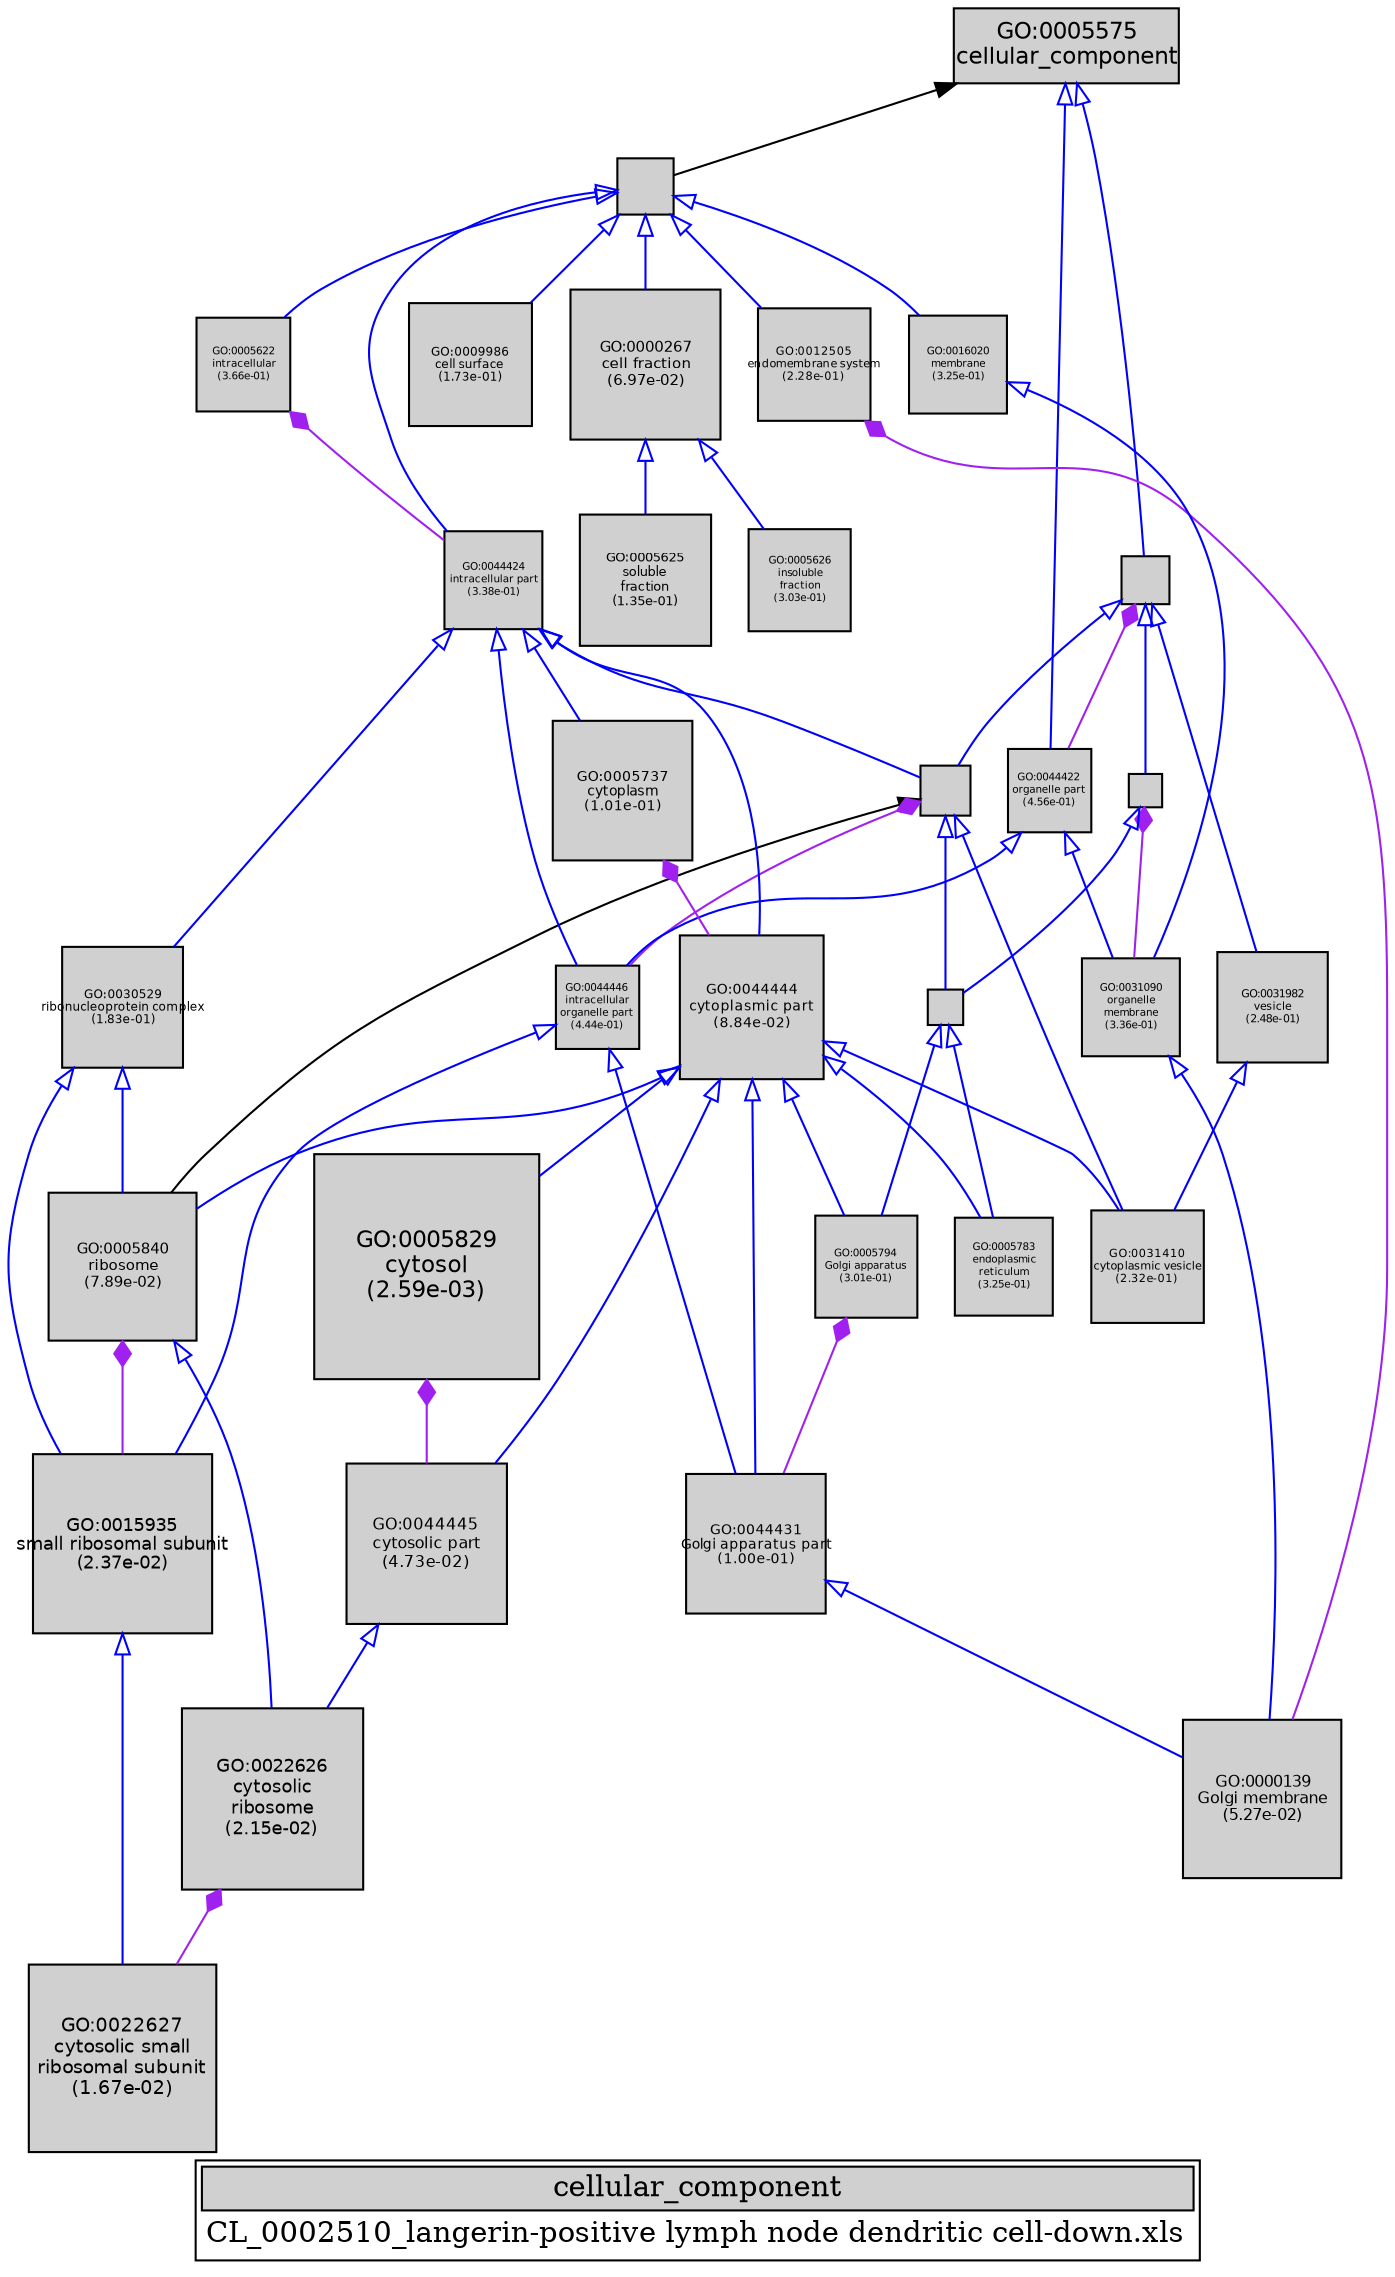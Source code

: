 digraph "cellular_component" {
graph [ bgcolor = "#FFFFFF", label = <<TABLE COLOR="black" BGCOLOR="white"><TR><TD COLSPAN="2" BGCOLOR="#D0D0D0"><FONT COLOR="black">cellular_component</FONT></TD></TR><TR><TD BORDER="0">CL_0002510_langerin-positive lymph node dendritic cell-down.xls</TD></TR></TABLE>> ];
node [ fontname = "Helvetica" ];

subgraph "nodes" {

node [ style = "filled", fixedsize = "true", width = 1, shape = "box", fontsize = 9, fillcolor = "#D0D0D0", fontcolor = "black", color = "black" ];

"GO:0022626" [ URL = "#GO:0022626", label = <<TABLE BORDER="0"><TR><TD>GO:0022626<BR/>cytosolic<BR/>ribosome<BR/>(2.15e-02)</TD></TR></TABLE>>, width = 1.20564740691, shape = "box", fontsize = 8.68066132976, height = 1.20564740691 ];
"GO:0005794" [ URL = "#GO:0005794", label = <<TABLE BORDER="0"><TR><TD>GO:0005794<BR/>Golgi apparatus<BR/>(3.01e-01)</TD></TR></TABLE>>, width = 0.679002958483, shape = "box", fontsize = 5.0, height = 0.679002958483 ];
"GO:0044444" [ URL = "#GO:0044444", label = <<TABLE BORDER="0"><TR><TD>GO:0044444<BR/>cytoplasmic part<BR/>(8.84e-02)</TD></TR></TABLE>>, width = 0.960331364219, shape = "box", fontsize = 6.91438582238, height = 0.960331364219 ];
"GO:0005840" [ URL = "#GO:0005840", label = <<TABLE BORDER="0"><TR><TD>GO:0005840<BR/>ribosome<BR/>(7.89e-02)</TD></TR></TABLE>>, width = 0.982384980637, shape = "box", fontsize = 7.07317186059, height = 0.982384980637 ];
"GO:0030529" [ URL = "#GO:0030529", label = <<TABLE BORDER="0"><TR><TD>GO:0030529<BR/>ribonucleoprotein complex<BR/>(1.83e-01)</TD></TR></TABLE>>, width = 0.805757574089, shape = "box", fontsize = 5.80145453344, height = 0.805757574089 ];
"GO:0005829" [ URL = "#GO:0005829", label = <<TABLE BORDER="0"><TR><TD>GO:0005829<BR/>cytosol<BR/>(2.59e-03)</TD></TR></TABLE>>, width = 1.5, shape = "box", fontsize = 10.8, height = 1.5 ];
"GO:0005625" [ URL = "#GO:0005625", label = <<TABLE BORDER="0"><TR><TD>GO:0005625<BR/>soluble<BR/>fraction<BR/>(1.35e-01)</TD></TR></TABLE>>, width = 0.873395263568, shape = "box", fontsize = 6.28844589769, height = 0.873395263568 ];
"GO:0043227" [ URL = "#GO:0043227", label = "", width = 0.228965097077, shape = "box", height = 0.228965097077 ];
"GO:0005575" [ URL = "#GO:0005575", label = <<TABLE BORDER="0"><TR><TD>GO:0005575<BR/>cellular_component</TD></TR></TABLE>>, width = 1.5, shape = "box", fontsize = 10.8 ];
"GO:0043229" [ URL = "#GO:0043229", label = "", width = 0.326494001393, shape = "box", height = 0.326494001393 ];
"GO:0044424" [ URL = "#GO:0044424", label = <<TABLE BORDER="0"><TR><TD>GO:0044424<BR/>intracellular part<BR/>(3.38e-01)</TD></TR></TABLE>>, width = 0.646646501114, shape = "box", fontsize = 5.0, height = 0.646646501114 ];
"GO:0031410" [ URL = "#GO:0031410", label = <<TABLE BORDER="0"><TR><TD>GO:0031410<BR/>cytoplasmic vesicle<BR/>(2.32e-01)</TD></TR></TABLE>>, width = 0.748227805061, shape = "box", fontsize = 5.38724019644, height = 0.748227805061 ];
"GO:0044446" [ URL = "#GO:0044446", label = <<TABLE BORDER="0"><TR><TD>GO:0044446<BR/>intracellular<BR/>organelle part<BR/>(4.44e-01)</TD></TR></TABLE>>, width = 0.561626257869, shape = "box", fontsize = 5.0, height = 0.561626257869 ];
"GO:0044431" [ URL = "#GO:0044431", label = <<TABLE BORDER="0"><TR><TD>GO:0044431<BR/>Golgi apparatus part<BR/>(1.00e-01)</TD></TR></TABLE>>, width = 0.935882651314, shape = "box", fontsize = 6.73835508946, height = 0.935882651314 ];
"GO:0000267" [ URL = "#GO:0000267", label = <<TABLE BORDER="0"><TR><TD>GO:0000267<BR/>cell fraction<BR/>(6.97e-02)</TD></TR></TABLE>>, width = 1.00572600289, shape = "box", fontsize = 7.2412272208, height = 1.00572600289 ];
"GO:0000139" [ URL = "#GO:0000139", label = <<TABLE BORDER="0"><TR><TD>GO:0000139<BR/>Golgi membrane<BR/>(5.27e-02)</TD></TR></TABLE>>, width = 1.0567304475, shape = "box", fontsize = 7.608459222, height = 1.0567304475 ];
"GO:0044464" [ URL = "#GO:0044464", label = "", width = 0.379003735997, shape = "box", height = 0.379003735997 ];
"GO:0031090" [ URL = "#GO:0031090", label = <<TABLE BORDER="0"><TR><TD>GO:0031090<BR/>organelle<BR/>membrane<BR/>(3.36e-01)</TD></TR></TABLE>>, width = 0.647815727503, shape = "box", fontsize = 5.0, height = 0.647815727503 ];
"GO:0012505" [ URL = "#GO:0012505", label = <<TABLE BORDER="0"><TR><TD>GO:0012505<BR/>endomembrane system<BR/>(2.28e-01)</TD></TR></TABLE>>, width = 0.752496866607, shape = "box", fontsize = 5.41797743957, height = 0.752496866607 ];
"GO:0022627" [ URL = "#GO:0022627", label = <<TABLE BORDER="0"><TR><TD>GO:0022627<BR/>cytosolic small<BR/>ribosomal subunit<BR/>(1.67e-02)</TD></TR></TABLE>>, width = 1.24428737063, shape = "box", fontsize = 8.95886906856, height = 1.24428737063 ];
"GO:0044422" [ URL = "#GO:0044422", label = <<TABLE BORDER="0"><TR><TD>GO:0044422<BR/>organelle part<BR/>(4.56e-01)</TD></TR></TABLE>>, width = 0.552776759646, shape = "box", fontsize = 5.0, height = 0.552776759646 ];
"GO:0031982" [ URL = "#GO:0031982", label = <<TABLE BORDER="0"><TR><TD>GO:0031982<BR/>vesicle<BR/>(2.48e-01)</TD></TR></TABLE>>, width = 0.730864345226, shape = "box", fontsize = 5.26222328562, height = 0.730864345226 ];
"GO:0005622" [ URL = "#GO:0005622", label = <<TABLE BORDER="0"><TR><TD>GO:0005622<BR/>intracellular<BR/>(3.66e-01)</TD></TR></TABLE>>, width = 0.623174197841, shape = "box", fontsize = 5.0, height = 0.623174197841 ];
"GO:0044445" [ URL = "#GO:0044445", label = <<TABLE BORDER="0"><TR><TD>GO:0044445<BR/>cytosolic part<BR/>(4.73e-02)</TD></TR></TABLE>>, width = 1.07571547253, shape = "box", fontsize = 7.74515140223, height = 1.07571547253 ];
"GO:0016020" [ URL = "#GO:0016020", label = <<TABLE BORDER="0"><TR><TD>GO:0016020<BR/>membrane<BR/>(3.25e-01)</TD></TR></TABLE>>, width = 0.65801975408, shape = "box", fontsize = 5.0, height = 0.65801975408 ];
"GO:0043226" [ URL = "#GO:0043226", label = "", width = 0.324611411519, shape = "box", height = 0.324611411519 ];
"GO:0043231" [ URL = "#GO:0043231", label = "", width = 0.229811815238, shape = "box", height = 0.229811815238 ];
"GO:0009986" [ URL = "#GO:0009986", label = <<TABLE BORDER="0"><TR><TD>GO:0009986<BR/>cell surface<BR/>(1.73e-01)</TD></TR></TABLE>>, width = 0.819022460436, shape = "box", fontsize = 5.89696171514, height = 0.819022460436 ];
"GO:0015935" [ URL = "#GO:0015935", label = <<TABLE BORDER="0"><TR><TD>GO:0015935<BR/>small ribosomal subunit<BR/>(2.37e-02)</TD></TR></TABLE>>, width = 1.19034514291, shape = "box", fontsize = 8.57048502893, height = 1.19034514291 ];
"GO:0005783" [ URL = "#GO:0005783", label = <<TABLE BORDER="0"><TR><TD>GO:0005783<BR/>endoplasmic<BR/>reticulum<BR/>(3.25e-01)</TD></TR></TABLE>>, width = 0.658086813032, shape = "box", fontsize = 5.0, height = 0.658086813032 ];
"GO:0005626" [ URL = "#GO:0005626", label = <<TABLE BORDER="0"><TR><TD>GO:0005626<BR/>insoluble<BR/>fraction<BR/>(3.03e-01)</TD></TR></TABLE>>, width = 0.677222834689, shape = "box", fontsize = 5.0, height = 0.677222834689 ];
"GO:0005737" [ URL = "#GO:0005737", label = <<TABLE BORDER="0"><TR><TD>GO:0005737<BR/>cytoplasm<BR/>(1.01e-01)</TD></TR></TABLE>>, width = 0.934848721648, shape = "box", fontsize = 6.73091079586, height = 0.934848721648 ];
}
subgraph "edges" {


edge [ dir = "back", weight = 1 ];
subgraph "regulates" {


edge [ color = "cyan", arrowtail = "none" ];
subgraph "positive" {


edge [ color = "green", arrowtail = "vee" ];
}
subgraph "negative" {


edge [ color = "red", arrowtail = "tee" ];
}
}
subgraph "part_of" {


edge [ color = "purple", arrowtail = "diamond", weight = 2.5 ];
"GO:0043226" -> "GO:0044422";
"GO:0012505" -> "GO:0000139";
"GO:0005622" -> "GO:0044424";
"GO:0005737" -> "GO:0044444";
"GO:0043229" -> "GO:0044446";
"GO:0005829" -> "GO:0044445";
"GO:0043227" -> "GO:0031090";
"GO:0005840" -> "GO:0015935";
"GO:0005794" -> "GO:0044431";
"GO:0022626" -> "GO:0022627";
}
subgraph "is_a" {


edge [ color = "blue", arrowtail = "empty", weight = 5.0 ];
"GO:0043226" -> "GO:0043227";
"GO:0043227" -> "GO:0043231";
"GO:0044422" -> "GO:0031090";
"GO:0044464" -> "GO:0009986";
"GO:0044424" -> "GO:0005737";
"GO:0000267" -> "GO:0005626";
"GO:0005840" -> "GO:0022626";
"GO:0043231" -> "GO:0005794";
"GO:0044444" -> "GO:0031410";
"GO:0044424" -> "GO:0044444";
"GO:0000267" -> "GO:0005625";
"GO:0044464" -> "GO:0016020";
"GO:0044464" -> "GO:0005622";
"GO:0030529" -> "GO:0005840";
"GO:0044464" -> "GO:0012505";
"GO:0044445" -> "GO:0022626";
"GO:0043229" -> "GO:0043231";
"GO:0044464" -> "GO:0000267";
"GO:0044424" -> "GO:0030529";
"GO:0044444" -> "GO:0005840";
"GO:0044422" -> "GO:0044446";
"GO:0031090" -> "GO:0000139";
"GO:0044444" -> "GO:0005829";
"GO:0015935" -> "GO:0022627";
"GO:0043226" -> "GO:0043229";
"GO:0044444" -> "GO:0044431";
"GO:0044424" -> "GO:0044446";
"GO:0044444" -> "GO:0005794";
"GO:0044464" -> "GO:0044424";
"GO:0043231" -> "GO:0005783";
"GO:0044431" -> "GO:0000139";
"GO:0031982" -> "GO:0031410";
"GO:0044444" -> "GO:0005783";
"GO:0005575" -> "GO:0043226";
"GO:0005575" -> "GO:0044422";
"GO:0044446" -> "GO:0015935";
"GO:0044444" -> "GO:0044445";
"GO:0044446" -> "GO:0044431";
"GO:0044424" -> "GO:0043229";
"GO:0043229" -> "GO:0031410";
"GO:0016020" -> "GO:0031090";
"GO:0030529" -> "GO:0015935";
"GO:0043226" -> "GO:0031982";
}
"GO:0005575" -> "GO:0044464";
"GO:0043229" -> "GO:0005840";
}
}
